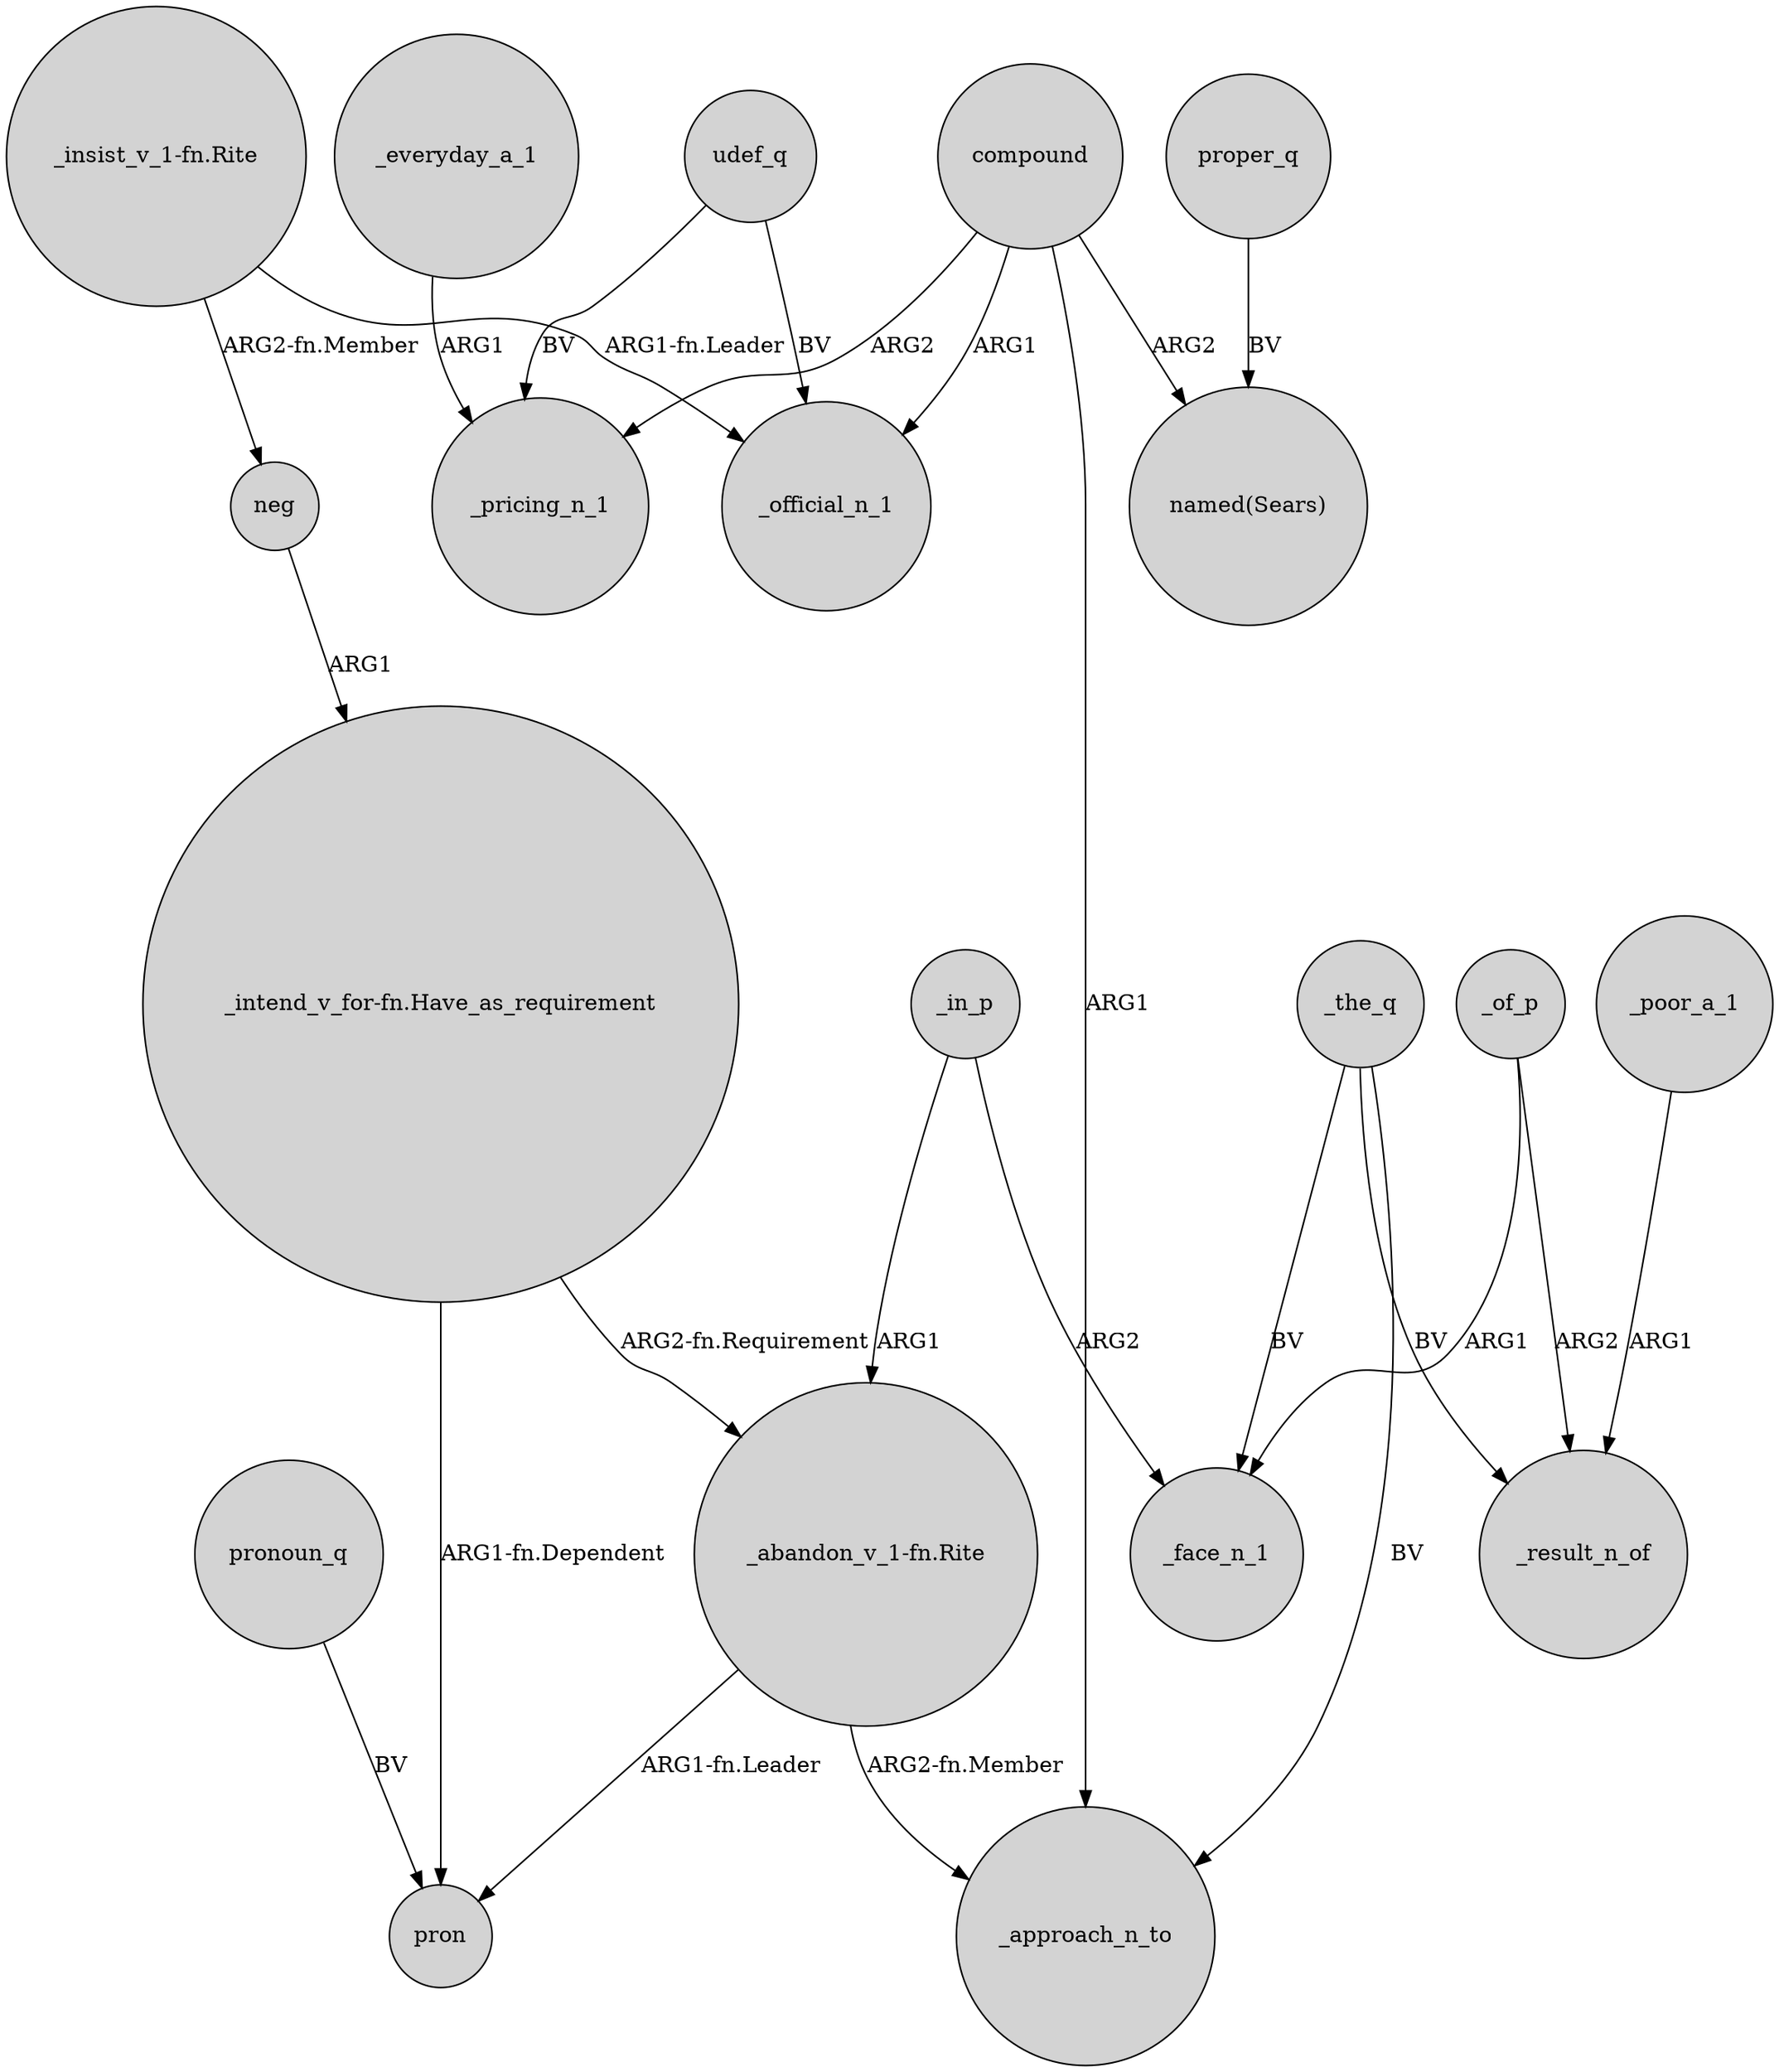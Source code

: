 digraph {
	node [shape=circle style=filled]
	compound -> _pricing_n_1 [label=ARG2]
	"_insist_v_1-fn.Rite" -> neg [label="ARG2-fn.Member"]
	_in_p -> _face_n_1 [label=ARG2]
	_poor_a_1 -> _result_n_of [label=ARG1]
	"_abandon_v_1-fn.Rite" -> _approach_n_to [label="ARG2-fn.Member"]
	compound -> _approach_n_to [label=ARG1]
	"_intend_v_for-fn.Have_as_requirement" -> pron [label="ARG1-fn.Dependent"]
	pronoun_q -> pron [label=BV]
	proper_q -> "named(Sears)" [label=BV]
	udef_q -> _pricing_n_1 [label=BV]
	_of_p -> _result_n_of [label=ARG2]
	_the_q -> _result_n_of [label=BV]
	compound -> _official_n_1 [label=ARG1]
	compound -> "named(Sears)" [label=ARG2]
	_the_q -> _approach_n_to [label=BV]
	_of_p -> _face_n_1 [label=ARG1]
	_everyday_a_1 -> _pricing_n_1 [label=ARG1]
	"_abandon_v_1-fn.Rite" -> pron [label="ARG1-fn.Leader"]
	"_intend_v_for-fn.Have_as_requirement" -> "_abandon_v_1-fn.Rite" [label="ARG2-fn.Requirement"]
	udef_q -> _official_n_1 [label=BV]
	_in_p -> "_abandon_v_1-fn.Rite" [label=ARG1]
	neg -> "_intend_v_for-fn.Have_as_requirement" [label=ARG1]
	_the_q -> _face_n_1 [label=BV]
	"_insist_v_1-fn.Rite" -> _official_n_1 [label="ARG1-fn.Leader"]
}
